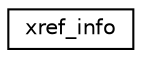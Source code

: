 digraph "Graphical Class Hierarchy"
{
  edge [fontname="Helvetica",fontsize="10",labelfontname="Helvetica",labelfontsize="10"];
  node [fontname="Helvetica",fontsize="10",shape=record];
  rankdir="LR";
  Node1 [label="xref_info",height=0.2,width=0.4,color="black", fillcolor="white", style="filled",URL="$structxref__info.html"];
}
